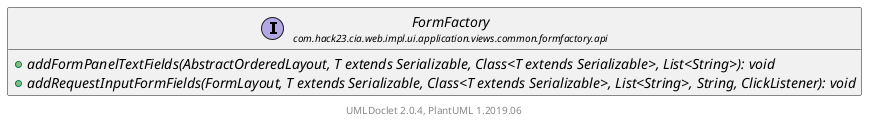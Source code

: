 @startuml
    set namespaceSeparator none
    hide empty fields
    hide empty methods

    interface "<size:14>FormFactory\n<size:10>com.hack23.cia.web.impl.ui.application.views.common.formfactory.api" as com.hack23.cia.web.impl.ui.application.views.common.formfactory.api.FormFactory [[FormFactory.html]] {
        {abstract} +addFormPanelTextFields(AbstractOrderedLayout, T extends Serializable, Class<T extends Serializable>, List<String>): void
        {abstract} +addRequestInputFormFields(FormLayout, T extends Serializable, Class<T extends Serializable>, List<String>, String, ClickListener): void
    }

    center footer UMLDoclet 2.0.4, PlantUML 1.2019.06
@enduml
